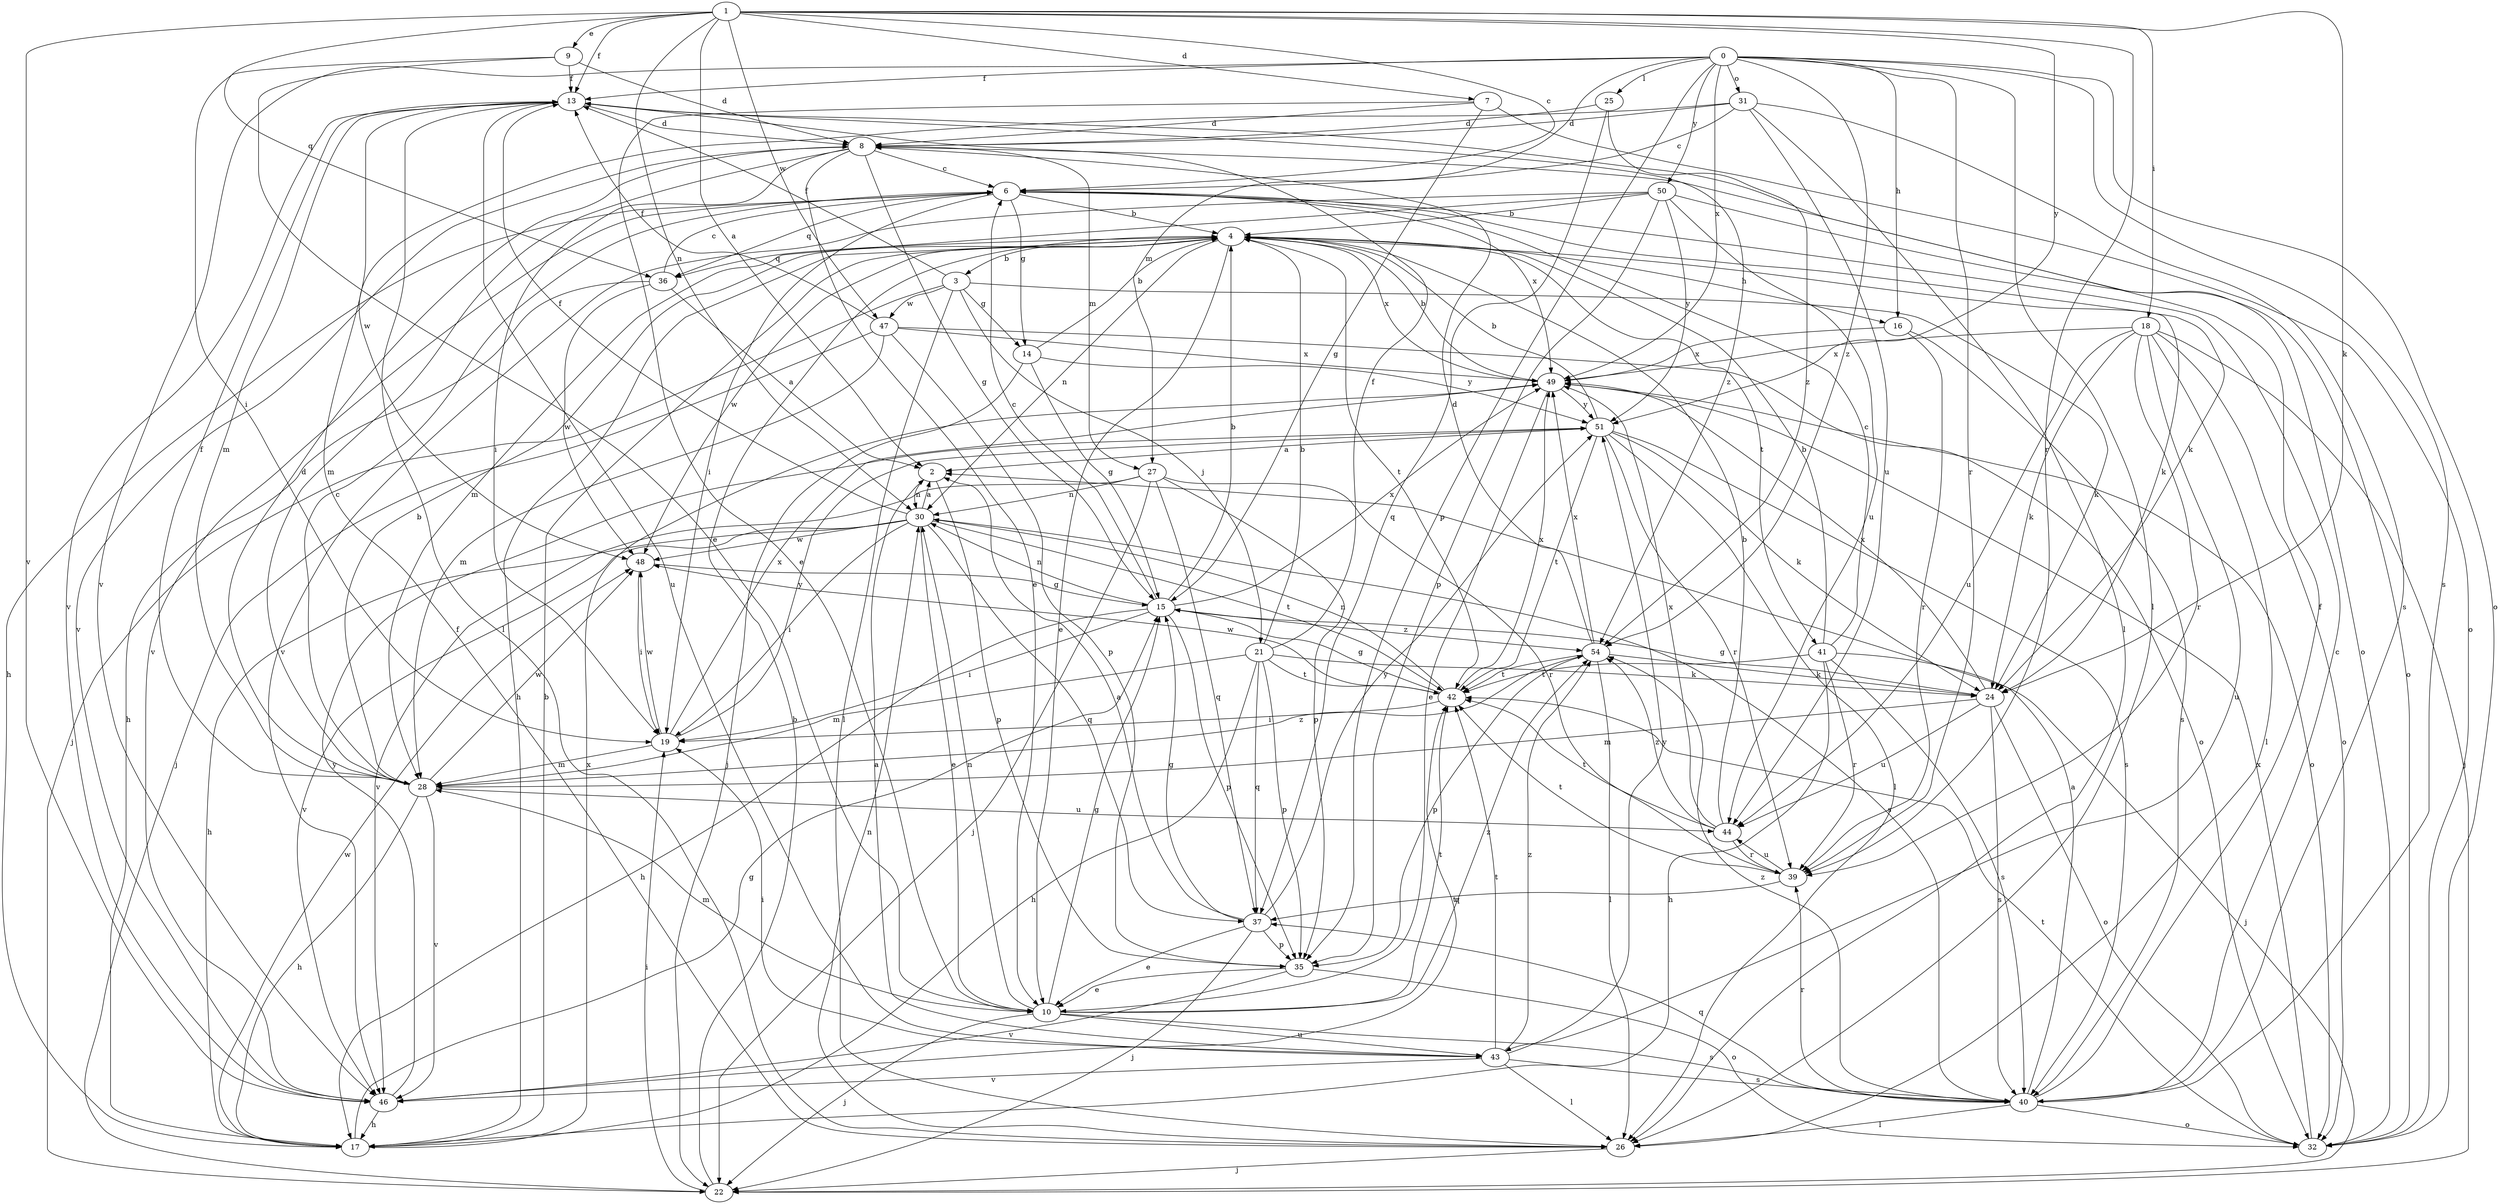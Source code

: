 strict digraph  {
0;
1;
2;
3;
4;
6;
7;
8;
9;
10;
13;
14;
15;
16;
17;
18;
19;
21;
22;
24;
25;
26;
27;
28;
30;
31;
32;
35;
36;
37;
39;
40;
41;
42;
43;
44;
46;
47;
48;
49;
50;
51;
54;
0 -> 13  [label=f];
0 -> 16  [label=h];
0 -> 25  [label=l];
0 -> 26  [label=l];
0 -> 27  [label=m];
0 -> 31  [label=o];
0 -> 32  [label=o];
0 -> 35  [label=p];
0 -> 39  [label=r];
0 -> 40  [label=s];
0 -> 46  [label=v];
0 -> 49  [label=x];
0 -> 50  [label=y];
0 -> 54  [label=z];
1 -> 2  [label=a];
1 -> 6  [label=c];
1 -> 7  [label=d];
1 -> 9  [label=e];
1 -> 13  [label=f];
1 -> 18  [label=i];
1 -> 24  [label=k];
1 -> 30  [label=n];
1 -> 36  [label=q];
1 -> 39  [label=r];
1 -> 46  [label=v];
1 -> 47  [label=w];
1 -> 51  [label=y];
2 -> 30  [label=n];
2 -> 35  [label=p];
3 -> 13  [label=f];
3 -> 14  [label=g];
3 -> 21  [label=j];
3 -> 22  [label=j];
3 -> 24  [label=k];
3 -> 26  [label=l];
3 -> 47  [label=w];
4 -> 3  [label=b];
4 -> 10  [label=e];
4 -> 16  [label=h];
4 -> 17  [label=h];
4 -> 24  [label=k];
4 -> 30  [label=n];
4 -> 36  [label=q];
4 -> 41  [label=t];
4 -> 42  [label=t];
4 -> 48  [label=w];
4 -> 49  [label=x];
6 -> 4  [label=b];
6 -> 14  [label=g];
6 -> 17  [label=h];
6 -> 19  [label=i];
6 -> 24  [label=k];
6 -> 36  [label=q];
6 -> 46  [label=v];
6 -> 49  [label=x];
7 -> 8  [label=d];
7 -> 10  [label=e];
7 -> 15  [label=g];
7 -> 32  [label=o];
8 -> 6  [label=c];
8 -> 10  [label=e];
8 -> 15  [label=g];
8 -> 19  [label=i];
8 -> 27  [label=m];
8 -> 28  [label=m];
8 -> 32  [label=o];
8 -> 46  [label=v];
9 -> 8  [label=d];
9 -> 10  [label=e];
9 -> 13  [label=f];
9 -> 19  [label=i];
10 -> 15  [label=g];
10 -> 22  [label=j];
10 -> 28  [label=m];
10 -> 30  [label=n];
10 -> 40  [label=s];
10 -> 42  [label=t];
10 -> 43  [label=u];
10 -> 54  [label=z];
13 -> 8  [label=d];
13 -> 26  [label=l];
13 -> 28  [label=m];
13 -> 43  [label=u];
13 -> 46  [label=v];
13 -> 54  [label=z];
14 -> 4  [label=b];
14 -> 15  [label=g];
14 -> 22  [label=j];
14 -> 51  [label=y];
15 -> 4  [label=b];
15 -> 6  [label=c];
15 -> 17  [label=h];
15 -> 19  [label=i];
15 -> 30  [label=n];
15 -> 35  [label=p];
15 -> 49  [label=x];
15 -> 54  [label=z];
16 -> 39  [label=r];
16 -> 40  [label=s];
16 -> 49  [label=x];
17 -> 4  [label=b];
17 -> 15  [label=g];
17 -> 48  [label=w];
17 -> 49  [label=x];
18 -> 22  [label=j];
18 -> 24  [label=k];
18 -> 26  [label=l];
18 -> 32  [label=o];
18 -> 39  [label=r];
18 -> 43  [label=u];
18 -> 44  [label=u];
18 -> 49  [label=x];
19 -> 28  [label=m];
19 -> 48  [label=w];
19 -> 49  [label=x];
19 -> 51  [label=y];
21 -> 4  [label=b];
21 -> 13  [label=f];
21 -> 17  [label=h];
21 -> 24  [label=k];
21 -> 28  [label=m];
21 -> 35  [label=p];
21 -> 37  [label=q];
21 -> 42  [label=t];
22 -> 4  [label=b];
22 -> 19  [label=i];
24 -> 15  [label=g];
24 -> 28  [label=m];
24 -> 32  [label=o];
24 -> 40  [label=s];
24 -> 44  [label=u];
24 -> 49  [label=x];
25 -> 8  [label=d];
25 -> 37  [label=q];
25 -> 54  [label=z];
26 -> 13  [label=f];
26 -> 22  [label=j];
26 -> 30  [label=n];
27 -> 22  [label=j];
27 -> 30  [label=n];
27 -> 35  [label=p];
27 -> 37  [label=q];
27 -> 39  [label=r];
27 -> 46  [label=v];
28 -> 4  [label=b];
28 -> 6  [label=c];
28 -> 8  [label=d];
28 -> 13  [label=f];
28 -> 17  [label=h];
28 -> 44  [label=u];
28 -> 46  [label=v];
28 -> 48  [label=w];
28 -> 54  [label=z];
30 -> 2  [label=a];
30 -> 10  [label=e];
30 -> 13  [label=f];
30 -> 17  [label=h];
30 -> 19  [label=i];
30 -> 37  [label=q];
30 -> 40  [label=s];
30 -> 42  [label=t];
30 -> 46  [label=v];
30 -> 48  [label=w];
31 -> 6  [label=c];
31 -> 8  [label=d];
31 -> 26  [label=l];
31 -> 40  [label=s];
31 -> 44  [label=u];
31 -> 48  [label=w];
32 -> 42  [label=t];
32 -> 49  [label=x];
35 -> 10  [label=e];
35 -> 32  [label=o];
35 -> 46  [label=v];
36 -> 2  [label=a];
36 -> 6  [label=c];
36 -> 17  [label=h];
36 -> 48  [label=w];
37 -> 2  [label=a];
37 -> 10  [label=e];
37 -> 15  [label=g];
37 -> 22  [label=j];
37 -> 35  [label=p];
37 -> 51  [label=y];
39 -> 37  [label=q];
39 -> 42  [label=t];
39 -> 44  [label=u];
40 -> 2  [label=a];
40 -> 6  [label=c];
40 -> 13  [label=f];
40 -> 26  [label=l];
40 -> 32  [label=o];
40 -> 37  [label=q];
40 -> 39  [label=r];
40 -> 54  [label=z];
41 -> 4  [label=b];
41 -> 6  [label=c];
41 -> 17  [label=h];
41 -> 22  [label=j];
41 -> 39  [label=r];
41 -> 40  [label=s];
41 -> 42  [label=t];
42 -> 15  [label=g];
42 -> 19  [label=i];
42 -> 30  [label=n];
42 -> 48  [label=w];
42 -> 49  [label=x];
43 -> 2  [label=a];
43 -> 19  [label=i];
43 -> 26  [label=l];
43 -> 40  [label=s];
43 -> 42  [label=t];
43 -> 46  [label=v];
43 -> 51  [label=y];
43 -> 54  [label=z];
44 -> 4  [label=b];
44 -> 39  [label=r];
44 -> 42  [label=t];
44 -> 49  [label=x];
44 -> 54  [label=z];
46 -> 17  [label=h];
46 -> 42  [label=t];
46 -> 51  [label=y];
47 -> 13  [label=f];
47 -> 22  [label=j];
47 -> 28  [label=m];
47 -> 32  [label=o];
47 -> 35  [label=p];
47 -> 49  [label=x];
48 -> 15  [label=g];
48 -> 19  [label=i];
49 -> 4  [label=b];
49 -> 10  [label=e];
49 -> 32  [label=o];
49 -> 51  [label=y];
50 -> 4  [label=b];
50 -> 28  [label=m];
50 -> 32  [label=o];
50 -> 35  [label=p];
50 -> 44  [label=u];
50 -> 46  [label=v];
50 -> 51  [label=y];
51 -> 2  [label=a];
51 -> 4  [label=b];
51 -> 24  [label=k];
51 -> 26  [label=l];
51 -> 39  [label=r];
51 -> 40  [label=s];
51 -> 42  [label=t];
54 -> 8  [label=d];
54 -> 24  [label=k];
54 -> 26  [label=l];
54 -> 35  [label=p];
54 -> 42  [label=t];
54 -> 49  [label=x];
}
